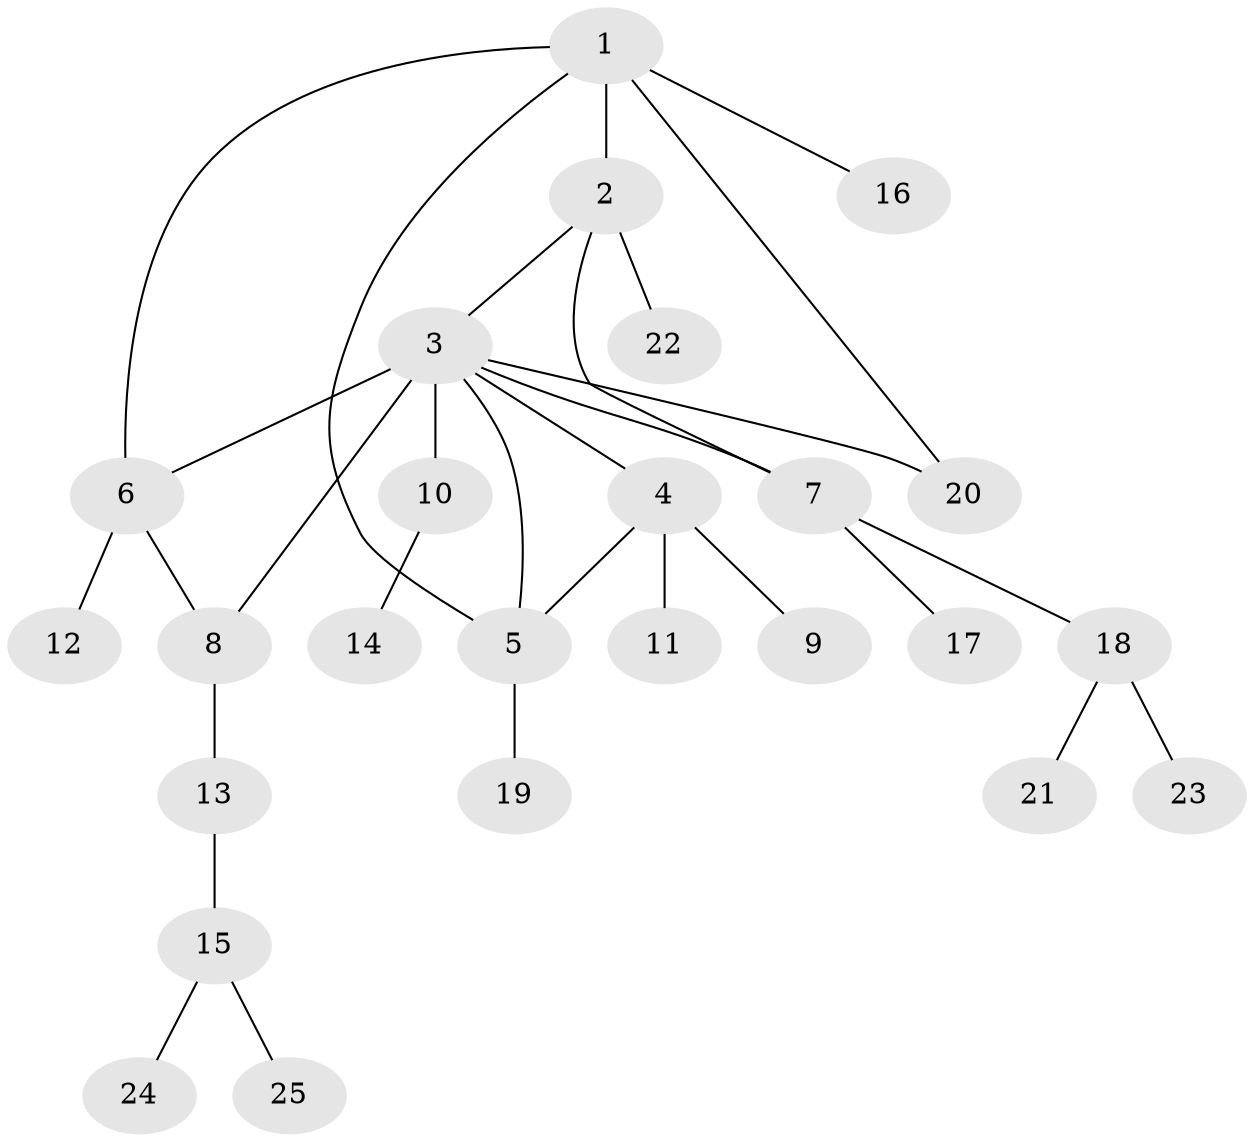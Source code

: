 // original degree distribution, {6: 0.061224489795918366, 5: 0.061224489795918366, 7: 0.061224489795918366, 3: 0.04081632653061224, 1: 0.5306122448979592, 2: 0.1836734693877551, 4: 0.061224489795918366}
// Generated by graph-tools (version 1.1) at 2025/37/03/09/25 02:37:18]
// undirected, 25 vertices, 30 edges
graph export_dot {
graph [start="1"]
  node [color=gray90,style=filled];
  1;
  2;
  3;
  4;
  5;
  6;
  7;
  8;
  9;
  10;
  11;
  12;
  13;
  14;
  15;
  16;
  17;
  18;
  19;
  20;
  21;
  22;
  23;
  24;
  25;
  1 -- 2 [weight=1.0];
  1 -- 5 [weight=1.0];
  1 -- 6 [weight=1.0];
  1 -- 16 [weight=1.0];
  1 -- 20 [weight=1.0];
  2 -- 3 [weight=1.0];
  2 -- 7 [weight=1.0];
  2 -- 22 [weight=2.0];
  3 -- 4 [weight=1.0];
  3 -- 5 [weight=1.0];
  3 -- 6 [weight=3.0];
  3 -- 7 [weight=1.0];
  3 -- 8 [weight=1.0];
  3 -- 10 [weight=3.0];
  3 -- 20 [weight=1.0];
  4 -- 5 [weight=1.0];
  4 -- 9 [weight=1.0];
  4 -- 11 [weight=1.0];
  5 -- 19 [weight=3.0];
  6 -- 8 [weight=1.0];
  6 -- 12 [weight=1.0];
  7 -- 17 [weight=1.0];
  7 -- 18 [weight=1.0];
  8 -- 13 [weight=3.0];
  10 -- 14 [weight=1.0];
  13 -- 15 [weight=1.0];
  15 -- 24 [weight=1.0];
  15 -- 25 [weight=1.0];
  18 -- 21 [weight=1.0];
  18 -- 23 [weight=1.0];
}
